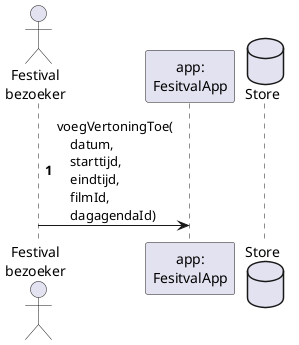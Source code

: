 @startuml

autonumber

actor "Festival\nbezoeker" as bezoeker
participant "app:\nFesitvalApp" as app
database Store

bezoeker -> app : voegVertoningToe(\n\
    datum,\n\
    starttijd,\n\
    eindtijd,\n\
    filmId,\n\
    dagagendaId)

@enduml
